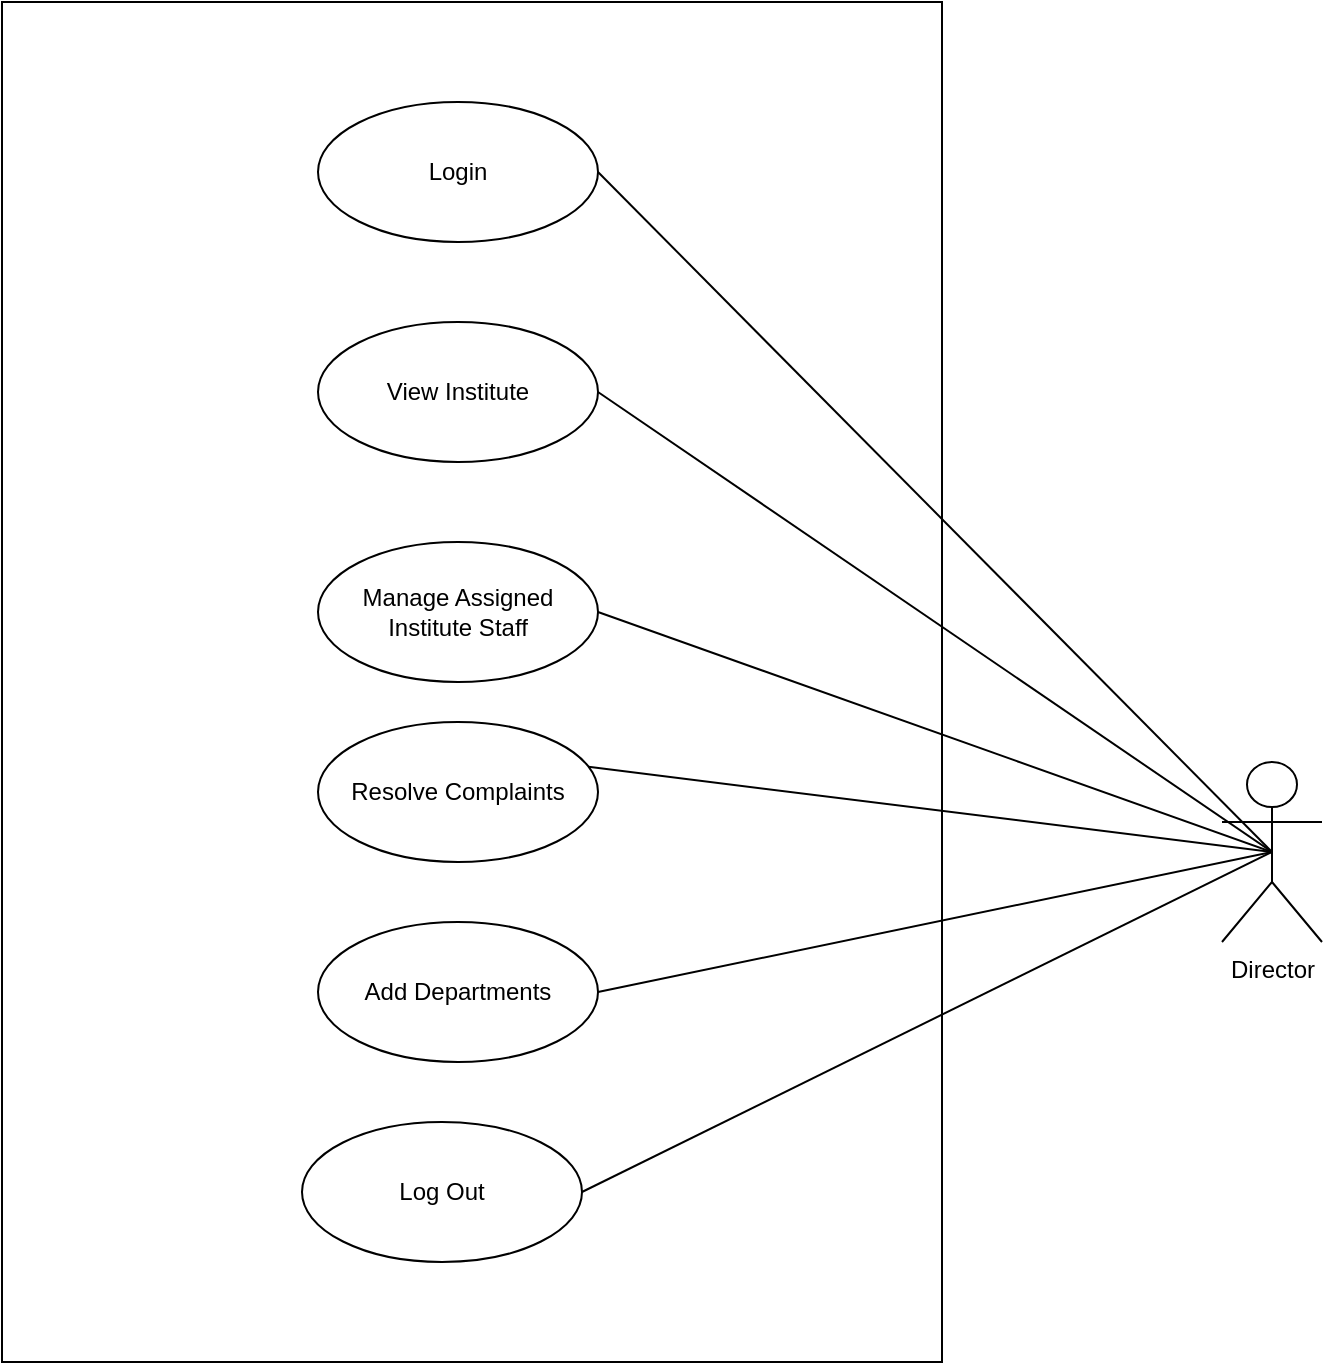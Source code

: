 <mxfile version="21.5.2" type="github">
  <diagram name="Page-1" id="8g8lSp1v4i1WtWaQBoHX">
    <mxGraphModel dx="1050" dy="562" grid="1" gridSize="10" guides="1" tooltips="1" connect="1" arrows="1" fold="1" page="1" pageScale="1" pageWidth="850" pageHeight="1100" math="0" shadow="0">
      <root>
        <mxCell id="0" />
        <mxCell id="1" parent="0" />
        <mxCell id="9Wb89nYkp6LZOU4UXAiR-1" value="Director" style="shape=umlActor;verticalLabelPosition=bottom;verticalAlign=top;html=1;outlineConnect=0;" vertex="1" parent="1">
          <mxGeometry x="630" y="420" width="50" height="90" as="geometry" />
        </mxCell>
        <mxCell id="9Wb89nYkp6LZOU4UXAiR-2" value="" style="rounded=0;whiteSpace=wrap;html=1;" vertex="1" parent="1">
          <mxGeometry x="20" y="40" width="470" height="680" as="geometry" />
        </mxCell>
        <mxCell id="9Wb89nYkp6LZOU4UXAiR-3" value="View Institute" style="ellipse;whiteSpace=wrap;html=1;" vertex="1" parent="1">
          <mxGeometry x="178" y="200" width="140" height="70" as="geometry" />
        </mxCell>
        <mxCell id="9Wb89nYkp6LZOU4UXAiR-4" value="Manage Assigned Institute Staff" style="ellipse;whiteSpace=wrap;html=1;" vertex="1" parent="1">
          <mxGeometry x="178" y="310" width="140" height="70" as="geometry" />
        </mxCell>
        <mxCell id="9Wb89nYkp6LZOU4UXAiR-5" value="Add Departments" style="ellipse;whiteSpace=wrap;html=1;" vertex="1" parent="1">
          <mxGeometry x="178" y="500" width="140" height="70" as="geometry" />
        </mxCell>
        <mxCell id="9Wb89nYkp6LZOU4UXAiR-6" value="Login" style="ellipse;whiteSpace=wrap;html=1;" vertex="1" parent="1">
          <mxGeometry x="178" y="90" width="140" height="70" as="geometry" />
        </mxCell>
        <mxCell id="9Wb89nYkp6LZOU4UXAiR-7" value="Log Out" style="ellipse;whiteSpace=wrap;html=1;" vertex="1" parent="1">
          <mxGeometry x="170" y="600" width="140" height="70" as="geometry" />
        </mxCell>
        <mxCell id="9Wb89nYkp6LZOU4UXAiR-8" style="rounded=0;orthogonalLoop=1;jettySize=auto;html=1;endArrow=none;endFill=0;entryX=1;entryY=0.5;entryDx=0;entryDy=0;exitX=0.5;exitY=0.5;exitDx=0;exitDy=0;exitPerimeter=0;" edge="1" parent="1" source="9Wb89nYkp6LZOU4UXAiR-1" target="9Wb89nYkp6LZOU4UXAiR-6">
          <mxGeometry relative="1" as="geometry">
            <mxPoint x="550" y="400" as="targetPoint" />
            <mxPoint x="570" y="320" as="sourcePoint" />
          </mxGeometry>
        </mxCell>
        <mxCell id="9Wb89nYkp6LZOU4UXAiR-9" style="rounded=0;orthogonalLoop=1;jettySize=auto;html=1;endArrow=none;endFill=0;entryX=1;entryY=0.5;entryDx=0;entryDy=0;exitX=0.5;exitY=0.5;exitDx=0;exitDy=0;exitPerimeter=0;" edge="1" parent="1" source="9Wb89nYkp6LZOU4UXAiR-1" target="9Wb89nYkp6LZOU4UXAiR-3">
          <mxGeometry relative="1" as="geometry">
            <mxPoint x="338" y="145" as="targetPoint" />
            <mxPoint x="540" y="410" as="sourcePoint" />
          </mxGeometry>
        </mxCell>
        <mxCell id="9Wb89nYkp6LZOU4UXAiR-10" style="rounded=0;orthogonalLoop=1;jettySize=auto;html=1;endArrow=none;endFill=0;entryX=1;entryY=0.5;entryDx=0;entryDy=0;exitX=0.5;exitY=0.5;exitDx=0;exitDy=0;exitPerimeter=0;" edge="1" parent="1" source="9Wb89nYkp6LZOU4UXAiR-1" target="9Wb89nYkp6LZOU4UXAiR-4">
          <mxGeometry relative="1" as="geometry">
            <mxPoint x="348" y="155" as="targetPoint" />
            <mxPoint x="540" y="440" as="sourcePoint" />
          </mxGeometry>
        </mxCell>
        <mxCell id="9Wb89nYkp6LZOU4UXAiR-11" style="rounded=0;orthogonalLoop=1;jettySize=auto;html=1;endArrow=none;endFill=0;entryX=1;entryY=0.5;entryDx=0;entryDy=0;exitX=0.5;exitY=0.5;exitDx=0;exitDy=0;exitPerimeter=0;" edge="1" parent="1" source="9Wb89nYkp6LZOU4UXAiR-1" target="9Wb89nYkp6LZOU4UXAiR-5">
          <mxGeometry relative="1" as="geometry">
            <mxPoint x="378" y="185" as="targetPoint" />
            <mxPoint x="540" y="500" as="sourcePoint" />
          </mxGeometry>
        </mxCell>
        <mxCell id="9Wb89nYkp6LZOU4UXAiR-12" style="rounded=0;orthogonalLoop=1;jettySize=auto;html=1;endArrow=none;endFill=0;entryX=1;entryY=0.5;entryDx=0;entryDy=0;exitX=0.5;exitY=0.5;exitDx=0;exitDy=0;exitPerimeter=0;" edge="1" parent="1" source="9Wb89nYkp6LZOU4UXAiR-1" target="9Wb89nYkp6LZOU4UXAiR-7">
          <mxGeometry relative="1" as="geometry">
            <mxPoint x="388" y="195" as="targetPoint" />
            <mxPoint x="560" y="520" as="sourcePoint" />
          </mxGeometry>
        </mxCell>
        <mxCell id="9Wb89nYkp6LZOU4UXAiR-13" value="Resolve Complaints" style="ellipse;whiteSpace=wrap;html=1;" vertex="1" parent="1">
          <mxGeometry x="178" y="400" width="140" height="70" as="geometry" />
        </mxCell>
        <mxCell id="9Wb89nYkp6LZOU4UXAiR-14" style="rounded=0;orthogonalLoop=1;jettySize=auto;html=1;endArrow=none;endFill=0;entryX=0.966;entryY=0.32;entryDx=0;entryDy=0;exitX=0.5;exitY=0.5;exitDx=0;exitDy=0;exitPerimeter=0;entryPerimeter=0;" edge="1" parent="1" source="9Wb89nYkp6LZOU4UXAiR-1" target="9Wb89nYkp6LZOU4UXAiR-13">
          <mxGeometry relative="1" as="geometry">
            <mxPoint x="328" y="355" as="targetPoint" />
            <mxPoint x="665" y="475" as="sourcePoint" />
          </mxGeometry>
        </mxCell>
      </root>
    </mxGraphModel>
  </diagram>
</mxfile>
